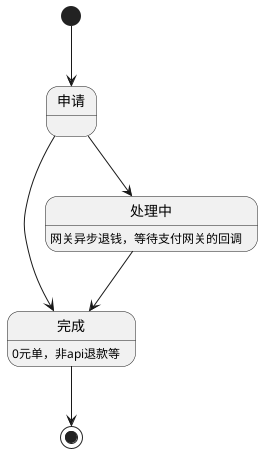 @startuml
[*] --> 申请

申请 --> 完成
完成 : 0元单，非api退款等

申请 --> 处理中
处理中 : 网关异步退钱，等待支付网关的回调

处理中 --> 完成
完成 --> [*]
@enduml